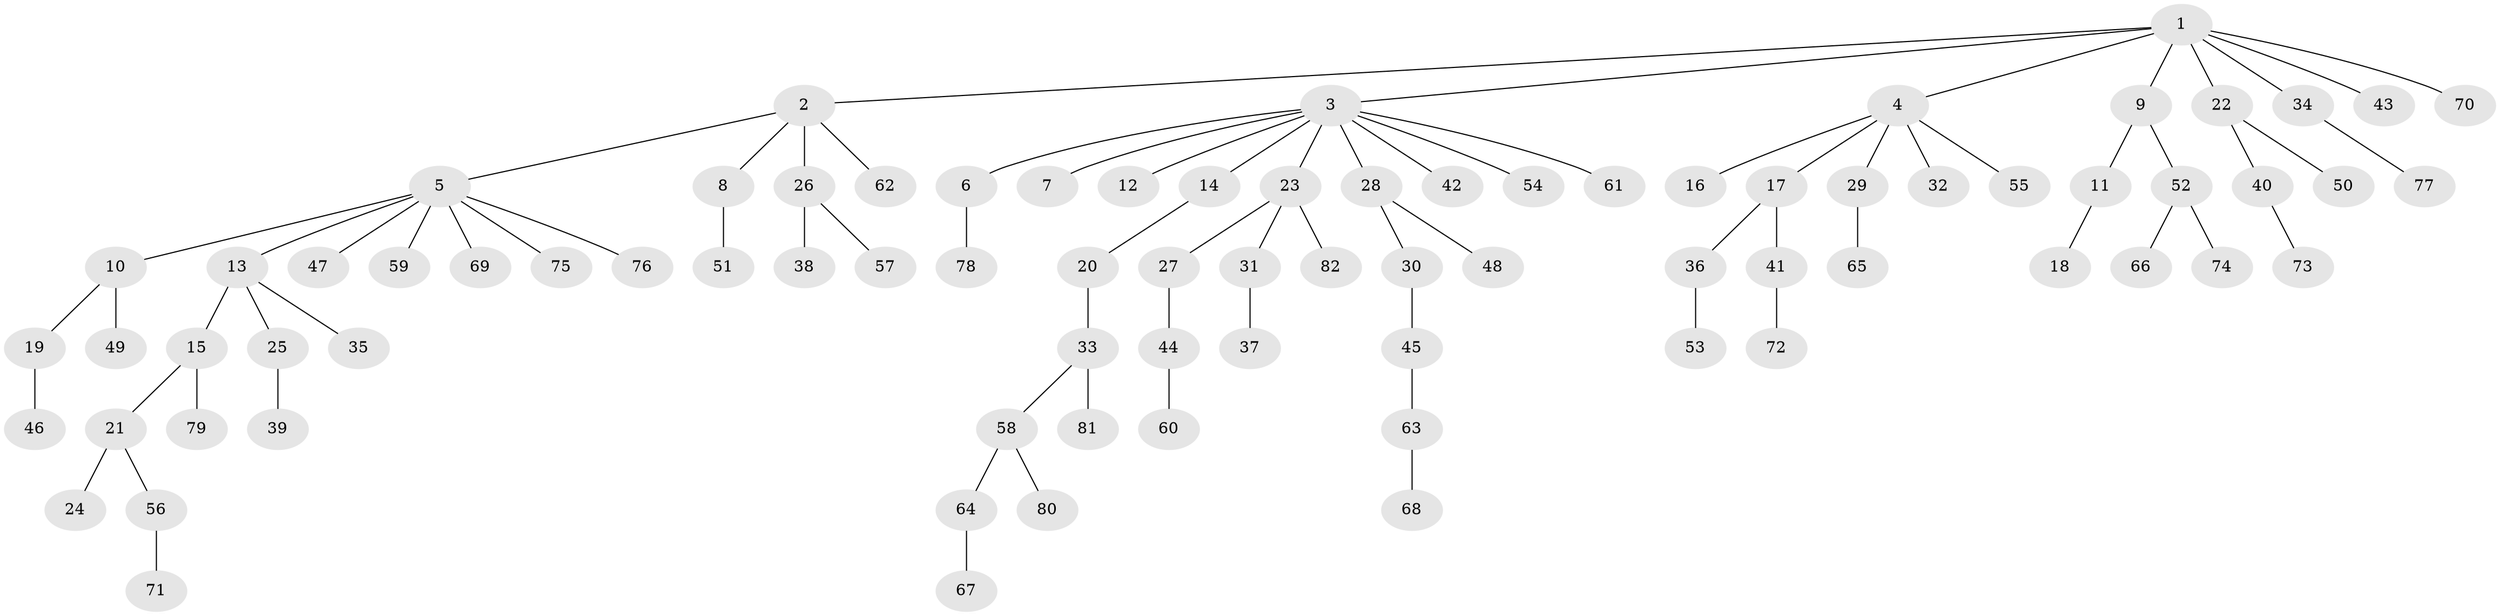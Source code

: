 // Generated by graph-tools (version 1.1) at 2025/11/02/27/25 16:11:27]
// undirected, 82 vertices, 81 edges
graph export_dot {
graph [start="1"]
  node [color=gray90,style=filled];
  1;
  2;
  3;
  4;
  5;
  6;
  7;
  8;
  9;
  10;
  11;
  12;
  13;
  14;
  15;
  16;
  17;
  18;
  19;
  20;
  21;
  22;
  23;
  24;
  25;
  26;
  27;
  28;
  29;
  30;
  31;
  32;
  33;
  34;
  35;
  36;
  37;
  38;
  39;
  40;
  41;
  42;
  43;
  44;
  45;
  46;
  47;
  48;
  49;
  50;
  51;
  52;
  53;
  54;
  55;
  56;
  57;
  58;
  59;
  60;
  61;
  62;
  63;
  64;
  65;
  66;
  67;
  68;
  69;
  70;
  71;
  72;
  73;
  74;
  75;
  76;
  77;
  78;
  79;
  80;
  81;
  82;
  1 -- 2;
  1 -- 3;
  1 -- 4;
  1 -- 9;
  1 -- 22;
  1 -- 34;
  1 -- 43;
  1 -- 70;
  2 -- 5;
  2 -- 8;
  2 -- 26;
  2 -- 62;
  3 -- 6;
  3 -- 7;
  3 -- 12;
  3 -- 14;
  3 -- 23;
  3 -- 28;
  3 -- 42;
  3 -- 54;
  3 -- 61;
  4 -- 16;
  4 -- 17;
  4 -- 29;
  4 -- 32;
  4 -- 55;
  5 -- 10;
  5 -- 13;
  5 -- 47;
  5 -- 59;
  5 -- 69;
  5 -- 75;
  5 -- 76;
  6 -- 78;
  8 -- 51;
  9 -- 11;
  9 -- 52;
  10 -- 19;
  10 -- 49;
  11 -- 18;
  13 -- 15;
  13 -- 25;
  13 -- 35;
  14 -- 20;
  15 -- 21;
  15 -- 79;
  17 -- 36;
  17 -- 41;
  19 -- 46;
  20 -- 33;
  21 -- 24;
  21 -- 56;
  22 -- 40;
  22 -- 50;
  23 -- 27;
  23 -- 31;
  23 -- 82;
  25 -- 39;
  26 -- 38;
  26 -- 57;
  27 -- 44;
  28 -- 30;
  28 -- 48;
  29 -- 65;
  30 -- 45;
  31 -- 37;
  33 -- 58;
  33 -- 81;
  34 -- 77;
  36 -- 53;
  40 -- 73;
  41 -- 72;
  44 -- 60;
  45 -- 63;
  52 -- 66;
  52 -- 74;
  56 -- 71;
  58 -- 64;
  58 -- 80;
  63 -- 68;
  64 -- 67;
}
